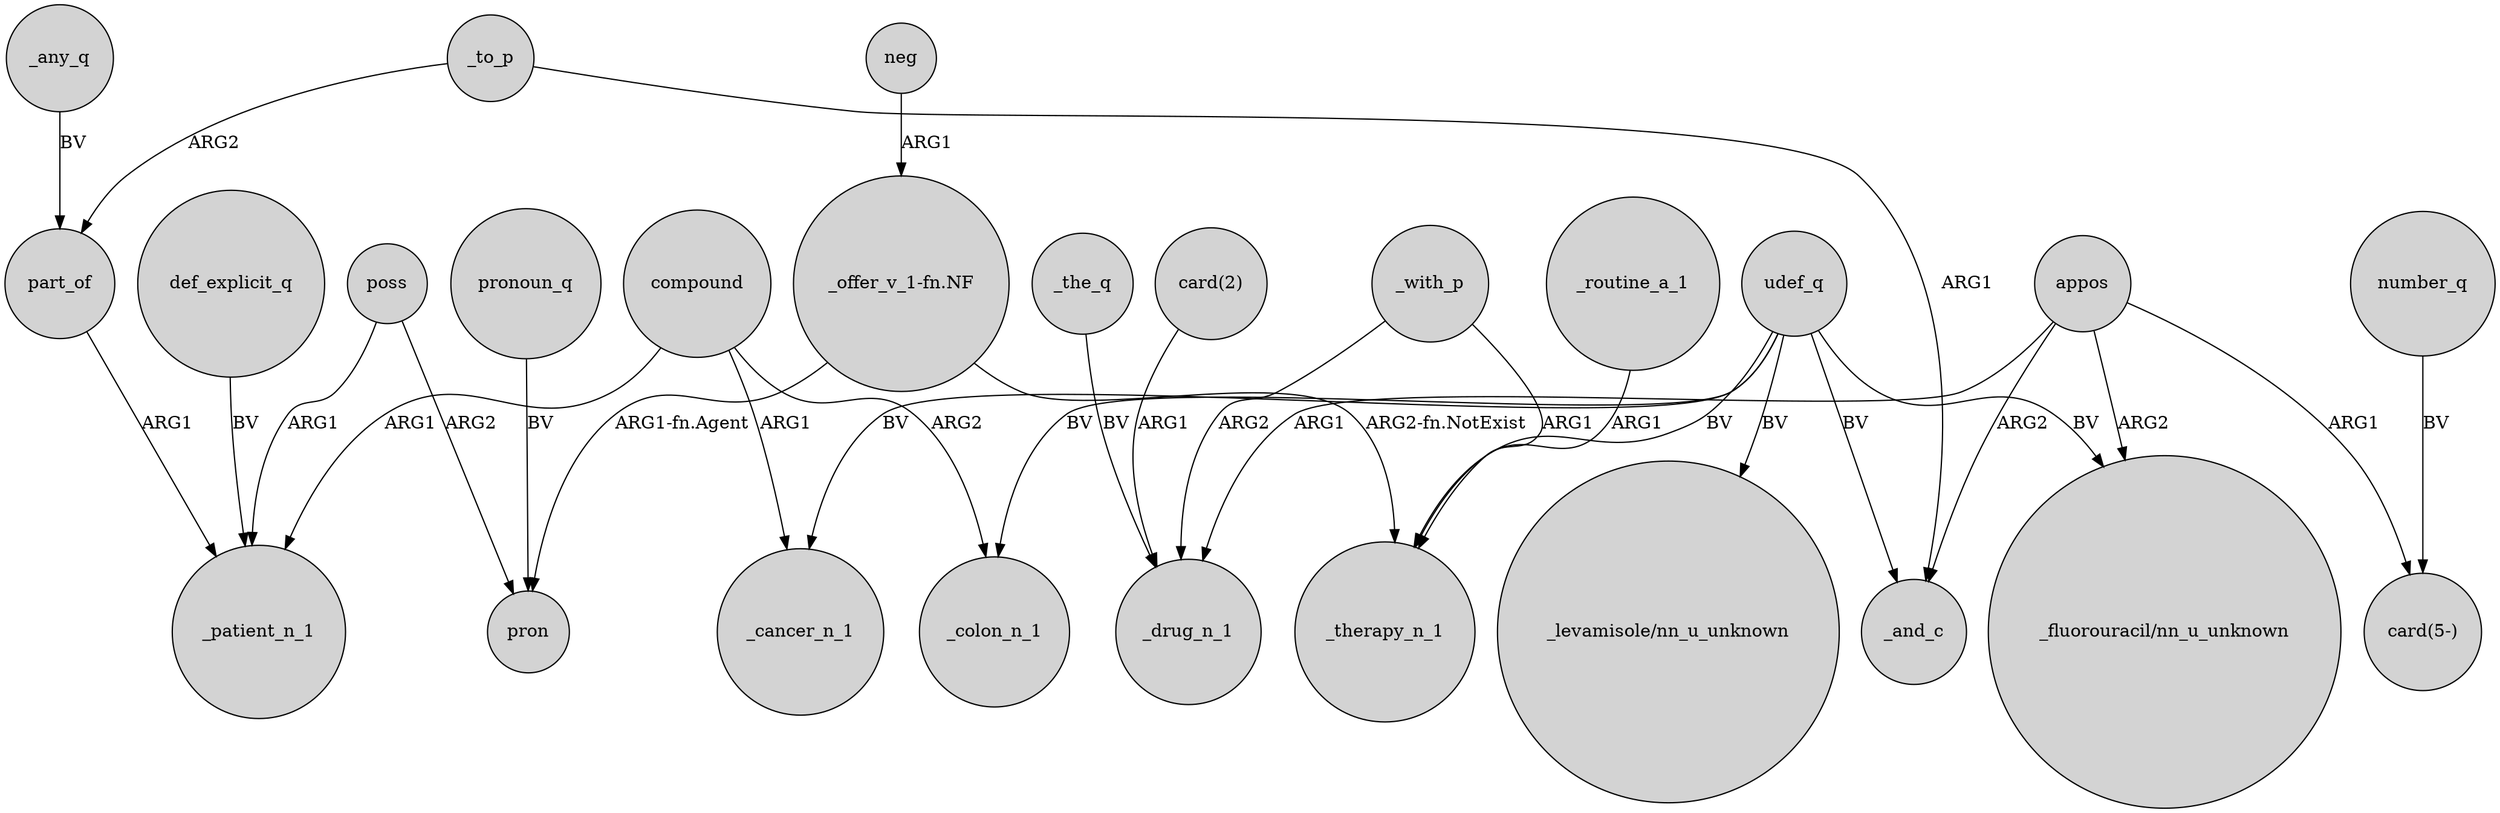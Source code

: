 digraph {
	node [shape=circle style=filled]
	udef_q -> _cancer_n_1 [label=BV]
	appos -> _drug_n_1 [label=ARG1]
	poss -> pron [label=ARG2]
	_with_p -> _therapy_n_1 [label=ARG1]
	def_explicit_q -> _patient_n_1 [label=BV]
	udef_q -> "_levamisole/nn_u_unknown" [label=BV]
	"_offer_v_1-fn.NF" -> _therapy_n_1 [label="ARG2-fn.NotExist"]
	compound -> _cancer_n_1 [label=ARG1]
	neg -> "_offer_v_1-fn.NF" [label=ARG1]
	"card(2)" -> _drug_n_1 [label=ARG1]
	_the_q -> _drug_n_1 [label=BV]
	number_q -> "card(5-)" [label=BV]
	pronoun_q -> pron [label=BV]
	_with_p -> _drug_n_1 [label=ARG2]
	appos -> _and_c [label=ARG2]
	udef_q -> _therapy_n_1 [label=BV]
	_routine_a_1 -> _therapy_n_1 [label=ARG1]
	appos -> "_fluorouracil/nn_u_unknown" [label=ARG2]
	_any_q -> part_of [label=BV]
	_to_p -> part_of [label=ARG2]
	part_of -> _patient_n_1 [label=ARG1]
	appos -> "card(5-)" [label=ARG1]
	compound -> _colon_n_1 [label=ARG2]
	udef_q -> _colon_n_1 [label=BV]
	udef_q -> "_fluorouracil/nn_u_unknown" [label=BV]
	poss -> _patient_n_1 [label=ARG1]
	compound -> _patient_n_1 [label=ARG1]
	udef_q -> _and_c [label=BV]
	_to_p -> _and_c [label=ARG1]
	"_offer_v_1-fn.NF" -> pron [label="ARG1-fn.Agent"]
}

